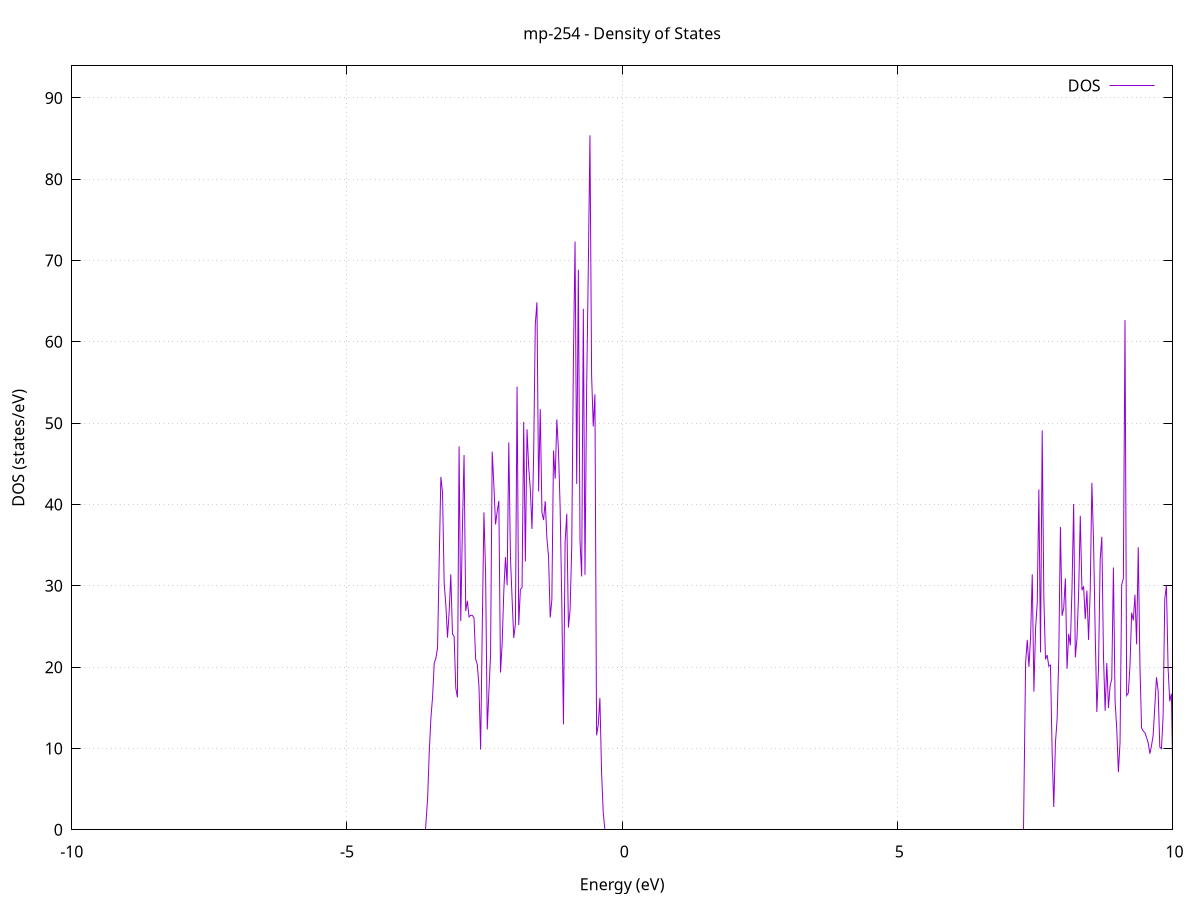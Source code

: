 set title 'mp-254 - Density of States'
set xlabel 'Energy (eV)'
set ylabel 'DOS (states/eV)'
set grid
set xrange [-10:10]
set yrange [0:93.938]
set xzeroaxis lt -1
set terminal png size 800,600
set output 'mp-254_dos_gnuplot.png'
plot '-' using 1:2 with lines title 'DOS'
-37.155300 0.000000
-37.125200 0.000000
-37.095100 0.000000
-37.065000 0.000000
-37.034900 0.000000
-37.004800 0.000000
-36.974700 0.000000
-36.944600 0.000000
-36.914500 0.000000
-36.884400 0.000000
-36.854300 0.000000
-36.824300 0.000000
-36.794200 0.000000
-36.764100 0.000000
-36.734000 0.000000
-36.703900 0.000000
-36.673800 0.000000
-36.643700 0.000000
-36.613600 0.000000
-36.583500 0.000000
-36.553400 0.000000
-36.523300 0.000000
-36.493200 0.000000
-36.463100 0.000000
-36.433000 0.000000
-36.402900 0.000000
-36.372800 0.000000
-36.342700 0.000000
-36.312600 0.000000
-36.282500 0.000000
-36.252400 0.000000
-36.222300 0.000000
-36.192200 0.000000
-36.162100 0.000000
-36.132000 0.000000
-36.101900 0.000000
-36.071800 0.000000
-36.041700 0.000000
-36.011600 0.000000
-35.981500 0.000000
-35.951400 0.000000
-35.921300 0.000000
-35.891200 0.000000
-35.861100 0.000000
-35.831000 0.000000
-35.800900 0.000000
-35.770800 0.000000
-35.740700 0.000000
-35.710600 0.000000
-35.680500 0.000000
-35.650400 0.000000
-35.620300 0.000000
-35.590200 0.000000
-35.560100 0.000000
-35.530000 0.000000
-35.499900 0.000000
-35.469800 0.000000
-35.439700 0.000000
-35.409600 0.000000
-35.379500 0.000000
-35.349400 0.000000
-35.319300 0.000000
-35.289200 0.000000
-35.259100 0.000000
-35.229000 0.000000
-35.198900 0.000000
-35.168800 0.000000
-35.138700 0.000000
-35.108600 0.000000
-35.078500 0.000000
-35.048400 0.000000
-35.018300 0.000000
-34.988200 0.000000
-34.958100 0.000000
-34.928000 0.000000
-34.897900 0.000000
-34.867800 0.000000
-34.837700 0.000000
-34.807600 0.000000
-34.777500 0.000000
-34.747400 0.000000
-34.717300 0.000000
-34.687200 0.000000
-34.657100 0.000000
-34.627000 0.000000
-34.596900 0.000000
-34.566800 0.000000
-34.536700 0.000000
-34.506600 0.000000
-34.476500 0.000000
-34.446400 0.000000
-34.416300 2.771700
-34.386200 106.597200
-34.356100 536.550000
-34.326000 0.000000
-34.295900 0.000000
-34.265800 0.000000
-34.235700 0.000000
-34.205600 0.000000
-34.175500 0.000000
-34.145400 0.000000
-34.115300 0.000000
-34.085200 0.000000
-34.055100 0.000000
-34.025000 0.000000
-33.994900 0.000000
-33.964800 0.000000
-33.934700 0.000000
-33.904600 0.000000
-33.874500 0.000000
-33.844400 0.000000
-33.814300 0.000000
-33.784200 0.000000
-33.754100 0.000000
-33.724000 0.000000
-33.693900 0.000000
-33.663800 0.000000
-33.633700 0.000000
-33.603600 0.000000
-33.573500 0.000000
-33.543400 0.000000
-33.513300 0.000000
-33.483200 0.000000
-33.453100 0.000000
-33.423000 0.000000
-33.392900 0.000000
-33.362800 0.000000
-33.332700 0.000000
-33.302600 0.000000
-33.272500 0.000000
-33.242500 0.000000
-33.212400 0.000000
-33.182300 0.000000
-33.152200 0.000000
-33.122100 0.000000
-33.092000 0.000000
-33.061900 0.000000
-33.031800 0.000000
-33.001700 0.000000
-32.971600 0.000000
-32.941500 0.000000
-32.911400 0.000000
-32.881300 0.000000
-32.851200 0.000000
-32.821100 0.000000
-32.791000 0.000000
-32.760900 0.000000
-32.730800 0.000000
-32.700700 0.000000
-32.670600 0.000000
-32.640500 0.000000
-32.610400 0.000000
-32.580300 0.000000
-32.550200 0.000000
-32.520100 0.000000
-32.490000 0.000000
-32.459900 0.000000
-32.429800 0.000000
-32.399700 0.000000
-32.369600 0.000000
-32.339500 0.000000
-32.309400 0.000000
-32.279300 0.000000
-32.249200 0.000000
-32.219100 0.000000
-32.189000 0.000000
-32.158900 0.000000
-32.128800 0.000000
-32.098700 0.000000
-32.068600 0.000000
-32.038500 0.000000
-32.008400 0.000000
-31.978300 0.000000
-31.948200 0.000000
-31.918100 0.000000
-31.888000 0.000000
-31.857900 0.000000
-31.827800 0.000000
-31.797700 0.000000
-31.767600 0.000000
-31.737500 0.000000
-31.707400 0.000000
-31.677300 0.000000
-31.647200 0.000000
-31.617100 0.000000
-31.587000 0.000000
-31.556900 0.000000
-31.526800 0.000000
-31.496700 0.000000
-31.466600 0.000000
-31.436500 0.000000
-31.406400 0.000000
-31.376300 0.000000
-31.346200 0.000000
-31.316100 0.000000
-31.286000 0.000000
-31.255900 0.000000
-31.225800 0.000000
-31.195700 0.000000
-31.165600 0.000000
-31.135500 0.000000
-31.105400 0.000000
-31.075300 0.000000
-31.045200 0.000000
-31.015100 0.000000
-30.985000 0.000000
-30.954900 0.000000
-30.924800 0.000000
-30.894700 0.000000
-30.864600 0.000000
-30.834500 0.000000
-30.804400 0.000000
-30.774300 0.000000
-30.744200 0.000000
-30.714100 0.000000
-30.684000 0.000000
-30.653900 0.000000
-30.623800 0.000000
-30.593700 0.000000
-30.563600 0.000000
-30.533500 0.000000
-30.503400 0.000000
-30.473300 0.000000
-30.443200 0.000000
-30.413100 0.000000
-30.383000 0.000000
-30.352900 0.000000
-30.322800 0.000000
-30.292700 0.000000
-30.262600 0.000000
-30.232500 0.000000
-30.202400 0.000000
-30.172300 0.000000
-30.142200 0.000000
-30.112100 0.000000
-30.082000 0.000000
-30.051900 0.000000
-30.021800 0.000000
-29.991700 0.000000
-29.961600 0.000000
-29.931500 0.000000
-29.901400 0.000000
-29.871300 0.000000
-29.841200 0.000000
-29.811100 0.000000
-29.781000 0.000000
-29.750900 0.000000
-29.720800 0.000000
-29.690700 0.000000
-29.660700 0.000000
-29.630600 0.000000
-29.600500 0.000000
-29.570400 0.000000
-29.540300 0.000000
-29.510200 0.000000
-29.480100 0.000000
-29.450000 0.000000
-29.419900 0.000000
-29.389800 0.000000
-29.359700 0.000000
-29.329600 0.000000
-29.299500 0.000000
-29.269400 0.000000
-29.239300 0.000000
-29.209200 0.000000
-29.179100 0.000000
-29.149000 0.000000
-29.118900 0.000000
-29.088800 0.000000
-29.058700 0.000000
-29.028600 0.000000
-28.998500 0.000000
-28.968400 0.000000
-28.938300 0.000000
-28.908200 0.000000
-28.878100 0.000000
-28.848000 0.000000
-28.817900 0.000000
-28.787800 0.000000
-28.757700 0.000000
-28.727600 0.000000
-28.697500 0.000000
-28.667400 0.000000
-28.637300 0.000000
-28.607200 0.000000
-28.577100 0.000000
-28.547000 0.000000
-28.516900 0.000000
-28.486800 0.000000
-28.456700 0.000000
-28.426600 0.000000
-28.396500 0.000000
-28.366400 0.000000
-28.336300 0.000000
-28.306200 0.000000
-28.276100 0.000000
-28.246000 0.000000
-28.215900 0.000000
-28.185800 0.000000
-28.155700 0.000000
-28.125600 0.000000
-28.095500 0.000000
-28.065400 0.000000
-28.035300 0.000000
-28.005200 0.000000
-27.975100 0.000000
-27.945000 0.000000
-27.914900 0.000000
-27.884800 0.000000
-27.854700 0.000000
-27.824600 0.000000
-27.794500 0.000000
-27.764400 0.000000
-27.734300 0.000000
-27.704200 0.000000
-27.674100 0.000000
-27.644000 0.000000
-27.613900 0.000000
-27.583800 0.000000
-27.553700 0.000000
-27.523600 0.000000
-27.493500 0.000000
-27.463400 0.000000
-27.433300 0.000000
-27.403200 0.000000
-27.373100 0.000000
-27.343000 0.000000
-27.312900 0.000000
-27.282800 0.000000
-27.252700 0.000000
-27.222600 0.000000
-27.192500 0.000000
-27.162400 0.000000
-27.132300 0.000000
-27.102200 0.000000
-27.072100 0.000000
-27.042000 0.000000
-27.011900 0.000000
-26.981800 0.000000
-26.951700 0.000000
-26.921600 0.000000
-26.891500 0.000000
-26.861400 0.000000
-26.831300 0.000000
-26.801200 0.000000
-26.771100 0.000000
-26.741000 0.000000
-26.710900 0.000000
-26.680800 0.000000
-26.650700 0.000000
-26.620600 0.000000
-26.590500 0.000000
-26.560400 0.000000
-26.530300 0.000000
-26.500200 0.000000
-26.470100 0.000000
-26.440000 0.000000
-26.409900 0.000000
-26.379800 0.000000
-26.349700 0.000000
-26.319600 0.000000
-26.289500 0.000000
-26.259400 0.000000
-26.229300 0.000000
-26.199200 0.000000
-26.169100 0.000000
-26.139000 0.000000
-26.108900 0.000000
-26.078800 0.000000
-26.048800 0.000000
-26.018700 0.000000
-25.988600 0.000000
-25.958500 0.000000
-25.928400 0.000000
-25.898300 0.000000
-25.868200 0.000000
-25.838100 0.000000
-25.808000 0.000000
-25.777900 0.000000
-25.747800 0.000000
-25.717700 0.000000
-25.687600 0.000000
-25.657500 0.000000
-25.627400 0.000000
-25.597300 0.000000
-25.567200 0.000000
-25.537100 0.000000
-25.507000 0.000000
-25.476900 0.000000
-25.446800 0.000000
-25.416700 0.000000
-25.386600 0.000000
-25.356500 0.000000
-25.326400 0.000000
-25.296300 0.000000
-25.266200 0.000000
-25.236100 0.000000
-25.206000 0.000000
-25.175900 0.000000
-25.145800 0.000000
-25.115700 0.000000
-25.085600 0.000000
-25.055500 0.000000
-25.025400 0.000000
-24.995300 0.000000
-24.965200 0.000000
-24.935100 0.000000
-24.905000 0.000000
-24.874900 0.000000
-24.844800 0.000000
-24.814700 0.000000
-24.784600 0.000000
-24.754500 0.000000
-24.724400 0.000000
-24.694300 0.000000
-24.664200 0.000000
-24.634100 0.000000
-24.604000 0.000000
-24.573900 0.000000
-24.543800 0.000000
-24.513700 0.000000
-24.483600 0.000000
-24.453500 0.000000
-24.423400 0.000000
-24.393300 0.000000
-24.363200 0.000000
-24.333100 0.000000
-24.303000 0.000000
-24.272900 0.000000
-24.242800 0.000000
-24.212700 0.000000
-24.182600 0.000000
-24.152500 0.000000
-24.122400 0.000000
-24.092300 0.000000
-24.062200 0.000000
-24.032100 0.000000
-24.002000 0.000000
-23.971900 0.000000
-23.941800 0.000000
-23.911700 0.000000
-23.881600 0.000000
-23.851500 0.000000
-23.821400 0.000000
-23.791300 0.000000
-23.761200 0.000000
-23.731100 0.000000
-23.701000 0.000000
-23.670900 0.000000
-23.640800 0.000000
-23.610700 0.000000
-23.580600 0.000000
-23.550500 0.000000
-23.520400 0.000000
-23.490300 0.000000
-23.460200 0.000000
-23.430100 0.000000
-23.400000 0.000000
-23.369900 0.000000
-23.339800 0.000000
-23.309700 0.000000
-23.279600 0.000000
-23.249500 0.000000
-23.219400 0.000000
-23.189300 0.000000
-23.159200 0.000000
-23.129100 0.000000
-23.099000 0.000000
-23.068900 0.000000
-23.038800 0.000000
-23.008700 0.000000
-22.978600 0.000000
-22.948500 0.000000
-22.918400 0.000000
-22.888300 0.000000
-22.858200 0.000000
-22.828100 0.000000
-22.798000 0.000000
-22.767900 0.000000
-22.737800 0.000000
-22.707700 0.000000
-22.677600 0.000000
-22.647500 0.000000
-22.617400 0.000000
-22.587300 0.000000
-22.557200 0.000000
-22.527100 0.000000
-22.497000 0.000000
-22.467000 0.000000
-22.436900 0.000000
-22.406800 0.000000
-22.376700 0.000000
-22.346600 0.000000
-22.316500 0.000000
-22.286400 0.000000
-22.256300 0.000000
-22.226200 0.000000
-22.196100 0.000000
-22.166000 0.000000
-22.135900 0.000000
-22.105800 0.000000
-22.075700 0.000000
-22.045600 0.000000
-22.015500 0.000000
-21.985400 0.000000
-21.955300 0.000000
-21.925200 0.000000
-21.895100 0.000000
-21.865000 0.000000
-21.834900 0.000000
-21.804800 0.000000
-21.774700 0.000000
-21.744600 0.000000
-21.714500 0.000000
-21.684400 0.000000
-21.654300 0.000000
-21.624200 0.000000
-21.594100 0.000000
-21.564000 0.000000
-21.533900 0.000000
-21.503800 0.000000
-21.473700 0.000000
-21.443600 0.000000
-21.413500 0.000000
-21.383400 0.000000
-21.353300 0.000000
-21.323200 0.000000
-21.293100 0.000000
-21.263000 0.000000
-21.232900 0.000000
-21.202800 0.000000
-21.172700 0.000000
-21.142600 0.000000
-21.112500 0.000000
-21.082400 44.474700
-21.052300 27.762300
-21.022200 22.623400
-20.992100 36.025000
-20.962000 29.041300
-20.931900 28.827400
-20.901800 28.506000
-20.871700 18.869100
-20.841600 7.373000
-20.811500 2.181000
-20.781400 0.106500
-20.751300 0.000000
-20.721200 26.254400
-20.691100 63.007600
-20.661000 27.443600
-20.630900 8.357500
-20.600800 3.059500
-20.570700 1.589000
-20.540600 10.746000
-20.510500 13.109800
-20.480400 20.547700
-20.450300 23.439100
-20.420200 53.624700
-20.390100 55.979500
-20.360000 44.683300
-20.329900 22.096400
-20.299800 26.226900
-20.269700 52.326500
-20.239600 30.507800
-20.209500 28.018600
-20.179400 31.237400
-20.149300 10.556700
-20.119200 10.218000
-20.089100 31.638000
-20.059000 25.380700
-20.028900 27.359900
-19.998800 65.158400
-19.968700 102.121900
-19.938600 0.000000
-19.908500 88.788500
-19.878400 16.645000
-19.848300 17.412600
-19.818200 17.519100
-19.788100 10.730100
-19.758000 1.950700
-19.727900 0.000000
-19.697800 0.000000
-19.667700 0.000000
-19.637600 0.000000
-19.607500 0.000000
-19.577400 0.000000
-19.547300 0.000000
-19.517200 0.000000
-19.487100 0.000000
-19.457000 0.000000
-19.426900 0.000000
-19.396800 0.000000
-19.366700 0.000000
-19.336600 0.000000
-19.306500 0.000000
-19.276400 0.000000
-19.246300 0.000000
-19.216200 0.000000
-19.186100 0.000000
-19.156000 0.000000
-19.125900 0.000000
-19.095800 0.000000
-19.065700 0.000000
-19.035600 0.000000
-19.005500 0.000000
-18.975400 0.000000
-18.945300 0.000000
-18.915200 0.000000
-18.885200 0.000000
-18.855100 0.000000
-18.825000 0.000000
-18.794900 0.000000
-18.764800 0.000000
-18.734700 0.000000
-18.704600 0.000000
-18.674500 0.000000
-18.644400 0.000000
-18.614300 0.000000
-18.584200 0.000000
-18.554100 0.000000
-18.524000 0.000000
-18.493900 0.000000
-18.463800 0.000000
-18.433700 0.000000
-18.403600 0.000000
-18.373500 0.000000
-18.343400 0.000000
-18.313300 0.000000
-18.283200 0.000000
-18.253100 0.000000
-18.223000 0.000000
-18.192900 0.000000
-18.162800 0.000000
-18.132700 0.000000
-18.102600 0.000000
-18.072500 0.000000
-18.042400 0.000000
-18.012300 0.000000
-17.982200 0.000000
-17.952100 0.000000
-17.922000 0.000000
-17.891900 0.000000
-17.861800 0.000000
-17.831700 0.000000
-17.801600 0.000000
-17.771500 0.000000
-17.741400 0.000000
-17.711300 0.000000
-17.681200 0.000000
-17.651100 0.000000
-17.621000 0.000000
-17.590900 0.000000
-17.560800 0.000000
-17.530700 0.000000
-17.500600 0.000000
-17.470500 0.000000
-17.440400 0.000000
-17.410300 0.000000
-17.380200 0.000000
-17.350100 0.000000
-17.320000 0.000000
-17.289900 0.000000
-17.259800 0.000000
-17.229700 0.000000
-17.199600 0.000000
-17.169500 0.000000
-17.139400 0.000000
-17.109300 0.000000
-17.079200 0.000000
-17.049100 0.000000
-17.019000 0.000000
-16.988900 0.000000
-16.958800 0.000000
-16.928700 0.000000
-16.898600 0.000000
-16.868500 0.000000
-16.838400 0.000000
-16.808300 0.000000
-16.778200 0.000000
-16.748100 0.000000
-16.718000 0.000000
-16.687900 0.000000
-16.657800 0.000000
-16.627700 0.000000
-16.597600 0.000000
-16.567500 0.000000
-16.537400 0.000000
-16.507300 0.000000
-16.477200 0.000000
-16.447100 0.000000
-16.417000 0.000000
-16.386900 0.000000
-16.356800 0.000000
-16.326700 0.000000
-16.296600 0.000000
-16.266500 0.000000
-16.236400 0.000000
-16.206300 0.000000
-16.176200 0.000000
-16.146100 0.000000
-16.116000 0.000000
-16.085900 0.000000
-16.055800 0.000000
-16.025700 0.000000
-15.995600 0.000000
-15.965500 0.000000
-15.935400 0.000000
-15.905300 0.000000
-15.875200 0.000000
-15.845100 0.000000
-15.815000 0.000000
-15.784900 0.000000
-15.754800 0.000000
-15.724700 0.000000
-15.694600 0.000000
-15.664500 0.461700
-15.634400 24.944300
-15.604300 129.333900
-15.574200 157.460000
-15.544100 28.102100
-15.514000 76.763100
-15.483900 35.715800
-15.453800 39.400700
-15.423700 32.335000
-15.393600 55.391300
-15.363500 21.227000
-15.333400 14.579800
-15.303300 23.293400
-15.273300 42.210800
-15.243200 44.207900
-15.213100 29.707100
-15.183000 31.278900
-15.152900 28.090400
-15.122800 45.077300
-15.092700 33.305500
-15.062600 19.003800
-15.032500 14.161400
-15.002400 37.875900
-14.972300 33.428100
-14.942200 35.163000
-14.912100 37.995500
-14.882000 5.120600
-14.851900 12.689900
-14.821800 86.986800
-14.791700 31.045200
-14.761600 5.077100
-14.731500 1.888900
-14.701400 0.442300
-14.671300 0.000000
-14.641200 0.000000
-14.611100 0.000000
-14.581000 0.000000
-14.550900 0.000000
-14.520800 0.000000
-14.490700 0.000000
-14.460600 0.000000
-14.430500 0.000000
-14.400400 0.000000
-14.370300 0.000000
-14.340200 0.000000
-14.310100 0.000000
-14.280000 0.000000
-14.249900 0.000000
-14.219800 0.000000
-14.189700 0.000000
-14.159600 0.000000
-14.129500 0.000000
-14.099400 0.000000
-14.069300 0.000000
-14.039200 0.000000
-14.009100 0.000000
-13.979000 0.000000
-13.948900 0.000000
-13.918800 0.000000
-13.888700 0.000000
-13.858600 0.000000
-13.828500 0.000000
-13.798400 0.000000
-13.768300 0.000000
-13.738200 0.000000
-13.708100 0.000000
-13.678000 0.000000
-13.647900 0.000000
-13.617800 0.000000
-13.587700 0.000000
-13.557600 0.000000
-13.527500 0.000000
-13.497400 0.000000
-13.467300 0.000000
-13.437200 0.000000
-13.407100 0.000000
-13.377000 0.000000
-13.346900 0.000000
-13.316800 0.000000
-13.286700 0.000000
-13.256600 0.000000
-13.226500 0.000000
-13.196400 0.000000
-13.166300 0.000000
-13.136200 0.000000
-13.106100 0.000000
-13.076000 0.000000
-13.045900 0.000000
-13.015800 0.000000
-12.985700 0.000000
-12.955600 0.000000
-12.925500 0.000000
-12.895400 0.000000
-12.865300 0.000000
-12.835200 0.000000
-12.805100 0.000000
-12.775000 0.000000
-12.744900 0.000000
-12.714800 0.000000
-12.684700 0.000000
-12.654600 0.000000
-12.624500 0.000000
-12.594400 0.000000
-12.564300 0.000000
-12.534200 0.000000
-12.504100 0.000000
-12.474000 0.000000
-12.443900 0.000000
-12.413800 0.000000
-12.383700 0.000000
-12.353600 0.000000
-12.323500 0.000000
-12.293400 0.000000
-12.263300 0.000000
-12.233200 0.000000
-12.203100 0.000000
-12.173000 0.000000
-12.142900 0.000000
-12.112800 0.000000
-12.082700 0.000000
-12.052600 0.000000
-12.022500 0.000000
-11.992400 0.000000
-11.962300 0.000000
-11.932200 0.000000
-11.902100 0.000000
-11.872000 0.000000
-11.841900 0.000000
-11.811800 0.000000
-11.781700 0.000000
-11.751600 0.000000
-11.721500 0.000000
-11.691500 0.000000
-11.661400 0.000000
-11.631300 0.000000
-11.601200 0.000000
-11.571100 0.000000
-11.541000 0.000000
-11.510900 0.000000
-11.480800 0.000000
-11.450700 0.000000
-11.420600 0.000000
-11.390500 0.000000
-11.360400 0.000000
-11.330300 0.000000
-11.300200 0.000000
-11.270100 0.000000
-11.240000 0.000000
-11.209900 0.000000
-11.179800 0.000000
-11.149700 0.000000
-11.119600 0.000000
-11.089500 0.000000
-11.059400 0.000000
-11.029300 0.000000
-10.999200 0.000000
-10.969100 0.000000
-10.939000 0.000000
-10.908900 0.000000
-10.878800 0.000000
-10.848700 0.000000
-10.818600 0.000000
-10.788500 0.000000
-10.758400 0.000000
-10.728300 0.000000
-10.698200 0.000000
-10.668100 0.000000
-10.638000 0.000000
-10.607900 0.000000
-10.577800 0.000000
-10.547700 0.000000
-10.517600 0.000000
-10.487500 0.000000
-10.457400 0.000000
-10.427300 0.000000
-10.397200 0.000000
-10.367100 0.000000
-10.337000 0.000000
-10.306900 0.000000
-10.276800 0.000000
-10.246700 0.000000
-10.216600 0.000000
-10.186500 0.000000
-10.156400 0.000000
-10.126300 0.000000
-10.096200 0.000000
-10.066100 0.000000
-10.036000 0.000000
-10.005900 0.000000
-9.975800 0.000000
-9.945700 0.000000
-9.915600 0.000000
-9.885500 0.000000
-9.855400 0.000000
-9.825300 0.000000
-9.795200 0.000000
-9.765100 0.000000
-9.735000 0.000000
-9.704900 0.000000
-9.674800 0.000000
-9.644700 0.000000
-9.614600 0.000000
-9.584500 0.000000
-9.554400 0.000000
-9.524300 0.000000
-9.494200 0.000000
-9.464100 0.000000
-9.434000 0.000000
-9.403900 0.000000
-9.373800 0.000000
-9.343700 0.000000
-9.313600 0.000000
-9.283500 0.000000
-9.253400 0.000000
-9.223300 0.000000
-9.193200 0.000000
-9.163100 0.000000
-9.133000 0.000000
-9.102900 0.000000
-9.072800 0.000000
-9.042700 0.000000
-9.012600 0.000000
-8.982500 0.000000
-8.952400 0.000000
-8.922300 0.000000
-8.892200 0.000000
-8.862100 0.000000
-8.832000 0.000000
-8.801900 0.000000
-8.771800 0.000000
-8.741700 0.000000
-8.711600 0.000000
-8.681500 0.000000
-8.651400 0.000000
-8.621300 0.000000
-8.591200 0.000000
-8.561100 0.000000
-8.531000 0.000000
-8.500900 0.000000
-8.470800 0.000000
-8.440700 0.000000
-8.410600 0.000000
-8.380500 0.000000
-8.350400 0.000000
-8.320300 0.000000
-8.290200 0.000000
-8.260100 0.000000
-8.230000 0.000000
-8.199900 0.000000
-8.169800 0.000000
-8.139700 0.000000
-8.109700 0.000000
-8.079600 0.000000
-8.049500 0.000000
-8.019400 0.000000
-7.989300 0.000000
-7.959200 0.000000
-7.929100 0.000000
-7.899000 0.000000
-7.868900 0.000000
-7.838800 0.000000
-7.808700 0.000000
-7.778600 0.000000
-7.748500 0.000000
-7.718400 0.000000
-7.688300 0.000000
-7.658200 0.000000
-7.628100 0.000000
-7.598000 0.000000
-7.567900 0.000000
-7.537800 0.000000
-7.507700 0.000000
-7.477600 0.000000
-7.447500 0.000000
-7.417400 0.000000
-7.387300 0.000000
-7.357200 0.000000
-7.327100 0.000000
-7.297000 0.000000
-7.266900 0.000000
-7.236800 0.000000
-7.206700 0.000000
-7.176600 0.000000
-7.146500 0.000000
-7.116400 0.000000
-7.086300 0.000000
-7.056200 0.000000
-7.026100 0.000000
-6.996000 0.000000
-6.965900 0.000000
-6.935800 0.000000
-6.905700 0.000000
-6.875600 0.000000
-6.845500 0.000000
-6.815400 0.000000
-6.785300 0.000000
-6.755200 0.000000
-6.725100 0.000000
-6.695000 0.000000
-6.664900 0.000000
-6.634800 0.000000
-6.604700 0.000000
-6.574600 0.000000
-6.544500 0.000000
-6.514400 0.000000
-6.484300 0.000000
-6.454200 0.000000
-6.424100 0.000000
-6.394000 0.000000
-6.363900 0.000000
-6.333800 0.000000
-6.303700 0.000000
-6.273600 0.000000
-6.243500 0.000000
-6.213400 0.000000
-6.183300 0.000000
-6.153200 0.000000
-6.123100 0.000000
-6.093000 0.000000
-6.062900 0.000000
-6.032800 0.000000
-6.002700 0.000000
-5.972600 0.000000
-5.942500 0.000000
-5.912400 0.000000
-5.882300 0.000000
-5.852200 0.000000
-5.822100 0.000000
-5.792000 0.000000
-5.761900 0.000000
-5.731800 0.000000
-5.701700 0.000000
-5.671600 0.000000
-5.641500 0.000000
-5.611400 0.000000
-5.581300 0.000000
-5.551200 0.000000
-5.521100 0.000000
-5.491000 0.000000
-5.460900 0.000000
-5.430800 0.000000
-5.400700 0.000000
-5.370600 0.000000
-5.340500 0.000000
-5.310400 0.000000
-5.280300 0.000000
-5.250200 0.000000
-5.220100 0.000000
-5.190000 0.000000
-5.159900 0.000000
-5.129800 0.000000
-5.099700 0.000000
-5.069600 0.000000
-5.039500 0.000000
-5.009400 0.000000
-4.979300 0.000000
-4.949200 0.000000
-4.919100 0.000000
-4.889000 0.000000
-4.858900 0.000000
-4.828800 0.000000
-4.798700 0.000000
-4.768600 0.000000
-4.738500 0.000000
-4.708400 0.000000
-4.678300 0.000000
-4.648200 0.000000
-4.618100 0.000000
-4.588000 0.000000
-4.557900 0.000000
-4.527800 0.000000
-4.497800 0.000000
-4.467700 0.000000
-4.437600 0.000000
-4.407500 0.000000
-4.377400 0.000000
-4.347300 0.000000
-4.317200 0.000000
-4.287100 0.000000
-4.257000 0.000000
-4.226900 0.000000
-4.196800 0.000000
-4.166700 0.000000
-4.136600 0.000000
-4.106500 0.000000
-4.076400 0.000000
-4.046300 0.000000
-4.016200 0.000000
-3.986100 0.000000
-3.956000 0.000000
-3.925900 0.000000
-3.895800 0.000000
-3.865700 0.000000
-3.835600 0.000000
-3.805500 0.000000
-3.775400 0.000000
-3.745300 0.000000
-3.715200 0.000000
-3.685100 0.000000
-3.655000 0.000000
-3.624900 0.000000
-3.594800 0.000000
-3.564700 0.000000
-3.534600 3.851500
-3.504500 9.626300
-3.474400 13.784300
-3.444300 16.357600
-3.414200 20.509300
-3.384100 21.087200
-3.354000 22.371400
-3.323900 33.187000
-3.293800 43.387000
-3.263700 41.458000
-3.233600 30.248300
-3.203500 27.676100
-3.173400 23.628200
-3.143300 26.779900
-3.113200 31.419100
-3.083100 24.064500
-3.053000 23.768000
-3.022900 17.419600
-2.992800 16.276000
-2.962700 47.142800
-2.932600 25.665100
-2.902500 37.096200
-2.872400 46.088900
-2.842300 26.893100
-2.812200 28.149500
-2.782100 26.178800
-2.752000 26.372700
-2.721900 26.360700
-2.691800 26.052500
-2.661700 20.991400
-2.631600 20.296100
-2.601500 17.655500
-2.571400 9.870700
-2.541300 25.029000
-2.511200 39.032700
-2.481100 31.575100
-2.451000 12.332300
-2.420900 17.033900
-2.390800 21.576500
-2.360700 46.504300
-2.330600 42.349500
-2.300500 37.558700
-2.270400 39.135400
-2.240300 40.446100
-2.210200 19.337400
-2.180100 22.934800
-2.150000 29.375500
-2.119900 33.528300
-2.089800 30.097000
-2.059700 47.634500
-2.029600 33.555100
-1.999500 28.361700
-1.969400 23.590100
-1.939300 25.324000
-1.909200 54.498000
-1.879100 25.182100
-1.849000 29.537500
-1.818900 29.788400
-1.788800 50.158900
-1.758700 32.991900
-1.728600 49.251100
-1.698500 44.640900
-1.668400 41.883700
-1.638300 36.993100
-1.608200 45.967900
-1.578100 62.189300
-1.548000 64.868300
-1.517900 41.615000
-1.487800 51.735300
-1.457700 39.023000
-1.427600 38.087400
-1.397500 40.420200
-1.367400 35.847500
-1.337300 33.589300
-1.307200 26.096300
-1.277100 28.280700
-1.247000 46.629000
-1.216900 43.176400
-1.186800 50.454300
-1.156700 46.597500
-1.126600 39.661700
-1.096500 27.856300
-1.066400 12.960700
-1.036300 35.347400
-1.006200 38.856900
-0.976100 24.871000
-0.946000 27.018300
-0.916000 34.735700
-0.885900 57.641000
-0.855800 72.338700
-0.825700 42.525500
-0.795600 68.866200
-0.765500 35.531900
-0.735400 31.157000
-0.705300 64.062900
-0.675200 31.347000
-0.645100 54.249400
-0.615000 68.987100
-0.584900 85.398000
-0.554800 55.869800
-0.524700 49.590900
-0.494600 53.545100
-0.464500 11.622600
-0.434400 12.892800
-0.404300 16.211800
-0.374200 7.158000
-0.344100 2.158200
-0.314000 0.052100
-0.283900 0.000000
-0.253800 0.000000
-0.223700 0.000000
-0.193600 0.000000
-0.163500 0.000000
-0.133400 0.000000
-0.103300 0.000000
-0.073200 0.000000
-0.043100 0.000000
-0.013000 0.000000
0.017100 0.000000
0.047200 0.000000
0.077300 0.000000
0.107400 0.000000
0.137500 0.000000
0.167600 0.000000
0.197700 0.000000
0.227800 0.000000
0.257900 0.000000
0.288000 0.000000
0.318100 0.000000
0.348200 0.000000
0.378300 0.000000
0.408400 0.000000
0.438500 0.000000
0.468600 0.000000
0.498700 0.000000
0.528800 0.000000
0.558900 0.000000
0.589000 0.000000
0.619100 0.000000
0.649200 0.000000
0.679300 0.000000
0.709400 0.000000
0.739500 0.000000
0.769600 0.000000
0.799700 0.000000
0.829800 0.000000
0.859900 0.000000
0.890000 0.000000
0.920100 0.000000
0.950200 0.000000
0.980300 0.000000
1.010400 0.000000
1.040500 0.000000
1.070600 0.000000
1.100700 0.000000
1.130800 0.000000
1.160900 0.000000
1.191000 0.000000
1.221100 0.000000
1.251200 0.000000
1.281300 0.000000
1.311400 0.000000
1.341500 0.000000
1.371600 0.000000
1.401700 0.000000
1.431800 0.000000
1.461900 0.000000
1.492000 0.000000
1.522100 0.000000
1.552200 0.000000
1.582300 0.000000
1.612400 0.000000
1.642500 0.000000
1.672600 0.000000
1.702700 0.000000
1.732800 0.000000
1.762900 0.000000
1.793000 0.000000
1.823100 0.000000
1.853200 0.000000
1.883300 0.000000
1.913400 0.000000
1.943500 0.000000
1.973600 0.000000
2.003700 0.000000
2.033800 0.000000
2.063900 0.000000
2.094000 0.000000
2.124100 0.000000
2.154200 0.000000
2.184300 0.000000
2.214400 0.000000
2.244500 0.000000
2.274600 0.000000
2.304700 0.000000
2.334800 0.000000
2.364900 0.000000
2.395000 0.000000
2.425100 0.000000
2.455200 0.000000
2.485300 0.000000
2.515400 0.000000
2.545500 0.000000
2.575600 0.000000
2.605700 0.000000
2.635800 0.000000
2.665800 0.000000
2.695900 0.000000
2.726000 0.000000
2.756100 0.000000
2.786200 0.000000
2.816300 0.000000
2.846400 0.000000
2.876500 0.000000
2.906600 0.000000
2.936700 0.000000
2.966800 0.000000
2.996900 0.000000
3.027000 0.000000
3.057100 0.000000
3.087200 0.000000
3.117300 0.000000
3.147400 0.000000
3.177500 0.000000
3.207600 0.000000
3.237700 0.000000
3.267800 0.000000
3.297900 0.000000
3.328000 0.000000
3.358100 0.000000
3.388200 0.000000
3.418300 0.000000
3.448400 0.000000
3.478500 0.000000
3.508600 0.000000
3.538700 0.000000
3.568800 0.000000
3.598900 0.000000
3.629000 0.000000
3.659100 0.000000
3.689200 0.000000
3.719300 0.000000
3.749400 0.000000
3.779500 0.000000
3.809600 0.000000
3.839700 0.000000
3.869800 0.000000
3.899900 0.000000
3.930000 0.000000
3.960100 0.000000
3.990200 0.000000
4.020300 0.000000
4.050400 0.000000
4.080500 0.000000
4.110600 0.000000
4.140700 0.000000
4.170800 0.000000
4.200900 0.000000
4.231000 0.000000
4.261100 0.000000
4.291200 0.000000
4.321300 0.000000
4.351400 0.000000
4.381500 0.000000
4.411600 0.000000
4.441700 0.000000
4.471800 0.000000
4.501900 0.000000
4.532000 0.000000
4.562100 0.000000
4.592200 0.000000
4.622300 0.000000
4.652400 0.000000
4.682500 0.000000
4.712600 0.000000
4.742700 0.000000
4.772800 0.000000
4.802900 0.000000
4.833000 0.000000
4.863100 0.000000
4.893200 0.000000
4.923300 0.000000
4.953400 0.000000
4.983500 0.000000
5.013600 0.000000
5.043700 0.000000
5.073800 0.000000
5.103900 0.000000
5.134000 0.000000
5.164100 0.000000
5.194200 0.000000
5.224300 0.000000
5.254400 0.000000
5.284500 0.000000
5.314600 0.000000
5.344700 0.000000
5.374800 0.000000
5.404900 0.000000
5.435000 0.000000
5.465100 0.000000
5.495200 0.000000
5.525300 0.000000
5.555400 0.000000
5.585500 0.000000
5.615600 0.000000
5.645700 0.000000
5.675800 0.000000
5.705900 0.000000
5.736000 0.000000
5.766100 0.000000
5.796200 0.000000
5.826300 0.000000
5.856400 0.000000
5.886500 0.000000
5.916600 0.000000
5.946700 0.000000
5.976800 0.000000
6.006900 0.000000
6.037000 0.000000
6.067100 0.000000
6.097200 0.000000
6.127300 0.000000
6.157400 0.000000
6.187500 0.000000
6.217600 0.000000
6.247700 0.000000
6.277700 0.000000
6.307800 0.000000
6.337900 0.000000
6.368000 0.000000
6.398100 0.000000
6.428200 0.000000
6.458300 0.000000
6.488400 0.000000
6.518500 0.000000
6.548600 0.000000
6.578700 0.000000
6.608800 0.000000
6.638900 0.000000
6.669000 0.000000
6.699100 0.000000
6.729200 0.000000
6.759300 0.000000
6.789400 0.000000
6.819500 0.000000
6.849600 0.000000
6.879700 0.000000
6.909800 0.000000
6.939900 0.000000
6.970000 0.000000
7.000100 0.000000
7.030200 0.000000
7.060300 0.000000
7.090400 0.000000
7.120500 0.000000
7.150600 0.000000
7.180700 0.000000
7.210800 0.000000
7.240900 0.000000
7.271000 0.000000
7.301100 0.000000
7.331200 20.540200
7.361300 23.356500
7.391400 20.037200
7.421500 23.684400
7.451600 31.419100
7.481700 16.990800
7.511800 24.734400
7.541900 27.838700
7.572000 41.846000
7.602100 21.804600
7.632200 49.110900
7.662300 28.516700
7.692400 20.963700
7.722500 21.492400
7.752600 20.113800
7.782700 20.247800
7.812800 9.652100
7.842900 2.800000
7.873000 10.690300
7.903100 13.520700
7.933200 21.036500
7.963300 37.242700
7.993400 26.319000
8.023500 27.281000
8.053600 30.918500
8.083700 19.796900
8.113800 24.097700
8.143900 22.682000
8.174000 29.669500
8.204100 40.056600
8.234200 21.196800
8.264300 23.534600
8.294400 29.105300
8.324500 38.604800
8.354600 29.456600
8.384700 29.933100
8.414800 25.909000
8.444900 29.411700
8.475000 23.345000
8.505100 29.435400
8.535200 42.665300
8.565300 35.469200
8.595400 24.239400
8.625500 14.481300
8.655600 19.826500
8.685700 33.181300
8.715800 36.032500
8.745900 21.347300
8.776000 14.635700
8.806100 20.496900
8.836200 14.980800
8.866300 17.710900
8.896400 18.541000
8.926500 32.253600
8.956600 15.883400
8.986700 12.440200
9.016800 7.087700
9.046900 10.708200
9.077000 30.176300
9.107100 30.876000
9.137200 62.668000
9.167300 16.502500
9.197400 16.808900
9.227500 20.151800
9.257600 26.697000
9.287700 25.740800
9.317800 28.903900
9.347900 22.803500
9.378000 34.737100
9.408100 20.261000
9.438200 12.508400
9.468300 12.130200
9.498400 11.944300
9.528500 11.351800
9.558600 10.690300
9.588700 9.357700
9.618800 10.352500
9.648900 11.657900
9.679000 15.213200
9.709100 18.753500
9.739200 17.091400
9.769300 10.160500
9.799400 9.970000
9.829500 13.969800
9.859500 28.377600
9.889600 30.038400
9.919700 19.934500
9.949800 15.800600
9.979900 16.739200
10.010000 4.505400
10.040100 2.050900
10.070200 2.356900
10.100300 2.616700
10.130400 2.805200
10.160500 3.358100
10.190600 4.610300
10.220700 5.330700
10.250800 5.900700
10.280900 6.320300
10.311000 6.589400
10.341100 6.486700
10.371200 5.686000
10.401300 4.427600
10.431400 2.980000
10.461500 2.151900
10.491600 1.965900
10.521700 2.029700
10.551800 2.145800
10.581900 2.222600
10.612000 2.177700
10.642100 2.142300
10.672200 2.116600
10.702300 2.100700
10.732400 2.094700
10.762500 2.098500
10.792600 2.112100
10.822700 2.135700
10.852800 2.167000
10.882900 2.191000
10.913000 2.204700
10.943100 2.208100
10.973200 2.201100
11.003300 2.183800
11.033400 2.156200
11.063500 2.118200
11.093600 2.069900
11.123700 3.391700
11.153800 2.472000
11.183900 0.966300
11.214000 0.950100
11.244100 0.946200
11.274200 0.954600
11.304300 0.975500
11.334400 1.008700
11.364500 1.598600
11.394600 1.780200
11.424700 1.987800
11.454800 2.221300
11.484900 2.176000
11.515000 2.301200
11.545100 2.424200
11.575200 2.545000
11.605300 2.663700
11.635400 2.780200
11.665500 2.892300
11.695600 2.996400
11.725700 3.092200
11.755800 3.179800
11.785900 3.939100
11.816000 3.932700
11.846100 3.977800
11.876200 3.145100
11.906300 3.107200
11.936400 3.129500
11.966500 3.146000
11.996600 3.156700
12.026700 3.154700
12.056800 3.108200
12.086900 2.955200
12.117000 2.918200
12.147100 2.773300
12.177200 2.628000
12.207300 2.482400
12.237400 2.429100
12.267500 2.472300
12.297600 2.519600
12.327700 2.571000
12.357800 2.626400
12.387900 2.685200
12.418000 2.746400
12.448100 2.810100
12.478200 2.876300
12.508300 2.945000
12.538400 3.016100
12.568500 3.099100
12.598600 3.185100
12.628700 3.271900
12.658800 3.359400
12.688900 3.449800
12.719000 3.544100
12.749100 3.642300
12.779200 3.897600
12.809300 4.271600
12.839400 4.574900
12.869500 4.791600
12.899600 4.919200
12.929700 4.835700
12.959800 4.557500
12.989900 4.257100
13.020000 4.093400
13.050100 4.101300
13.080200 4.131100
13.110300 4.135800
13.140400 4.288400
13.170500 4.423900
13.200600 4.542500
13.230700 4.676800
13.260800 4.918100
13.290900 5.074800
13.321000 5.135200
13.351100 4.908500
13.381200 4.658700
13.411300 4.362700
13.441300 4.083000
13.471400 3.819900
13.501500 3.573400
13.531600 3.322700
13.561700 3.203700
13.591800 3.060800
13.621900 2.887000
13.652000 2.681000
13.682100 2.434000
13.712200 2.145800
13.742300 1.747300
13.772400 1.507900
13.802500 1.444500
13.832600 1.557000
13.862700 1.828700
13.892800 3.118200
13.922900 4.031100
13.953000 4.905800
13.983100 5.742400
14.013200 6.541500
14.043300 7.365100
14.073400 8.408100
14.103500 9.588200
14.133600 12.986900
14.163700 10.624900
14.193800 8.562400
14.223900 6.120800
14.254000 10.221700
14.284100 6.880500
14.314200 6.858000
14.344300 5.818800
14.374400 5.695800
14.404500 5.798700
14.434600 6.025700
14.464700 6.279500
14.494800 6.127700
14.524900 6.651000
14.555000 6.720900
14.585100 7.553900
14.615200 8.894400
14.645300 10.034300
14.675400 10.174900
14.705500 7.935000
14.735600 7.526400
14.765700 7.138000
14.795800 6.582400
14.825900 5.973100
14.856000 5.740700
14.886100 5.689300
14.916200 5.603500
14.946300 5.476700
14.976400 5.020600
15.006500 4.404400
15.036600 3.835200
15.066700 2.902400
15.096800 2.257600
15.126900 2.376400
15.157000 2.929000
15.187100 3.663500
15.217200 4.665200
15.247300 5.250500
15.277400 5.602400
15.307500 6.013400
15.337600 6.190700
15.367700 6.523400
15.397800 7.021200
15.427900 7.684100
15.458000 8.512000
15.488100 7.228700
15.518200 7.040900
15.548300 6.882000
15.578400 5.733900
15.608500 4.631000
15.638600 4.525300
15.668700 4.377300
15.698800 4.338900
15.728900 4.407800
15.759000 4.583200
15.789100 4.418200
15.819200 4.109900
15.849300 3.819000
15.879400 3.743100
15.909500 5.237100
15.939600 7.579100
15.969700 9.984000
15.999800 8.905100
16.029900 8.650700
16.060000 8.544100
16.090100 8.610300
16.120200 8.652800
16.150300 7.976600
16.180400 7.577400
16.210500 8.549200
16.240600 8.619300
16.270700 8.479100
16.300800 7.758800
16.330900 7.563300
16.361000 7.528100
16.391100 7.614500
16.421200 8.205800
16.451300 8.945400
16.481400 10.113700
16.511500 10.391600
16.541600 8.664900
16.571700 7.162300
16.601800 7.096100
16.631900 7.030000
16.662000 6.964100
16.692100 6.898400
16.722200 7.610100
16.752300 9.448300
16.782400 10.466500
16.812500 10.978400
16.842600 11.394100
16.872700 11.894700
16.902800 10.202000
16.932900 7.406000
16.963000 5.825300
16.993100 6.418800
17.023200 7.250900
17.053200 8.065400
17.083300 8.995100
17.113400 10.040300
17.143500 11.345200
17.173600 11.791800
17.203700 11.167000
17.233800 10.291400
17.263900 9.361000
17.294000 7.576900
17.324100 7.345700
17.354200 9.256200
17.384300 11.773600
17.414400 16.662500
17.444500 17.919200
17.474600 17.370500
17.504700 15.027900
17.534800 12.663500
17.564900 9.686300
17.595000 6.601000
17.625100 6.656100
17.655200 11.781800
17.685300 17.245600
17.715400 12.852300
17.745500 12.510500
17.775600 10.822900
17.805700 9.923900
17.835800 12.116700
17.865900 11.643700
17.896000 11.707300
17.926100 13.891600
17.956200 14.143900
17.986300 11.658700
18.016400 9.833400
18.046500 8.807300
18.076600 8.150100
18.106700 8.053500
18.136800 8.245100
18.166900 8.796900
18.197000 9.421000
18.227100 10.972600
18.257200 10.072000
18.287300 11.361000
18.317400 10.472100
18.347500 9.555900
18.377600 10.318600
18.407700 10.266400
18.437800 9.800500
18.467900 9.263200
18.498000 9.252100
18.528100 11.171000
18.558200 10.872900
18.588300 9.169200
18.618400 8.531500
18.648500 8.029700
18.678600 7.632400
18.708700 7.311700
18.738800 9.545900
18.768900 9.655500
18.799000 10.217100
18.829100 10.533800
18.859200 11.126800
18.889300 11.562200
18.919400 11.854100
18.949500 11.850000
18.979600 10.673400
19.009700 10.722400
19.039800 11.404200
19.069900 11.357200
19.100000 10.247700
19.130100 9.988700
19.160200 10.566000
19.190300 11.416900
19.220400 14.763600
19.250500 16.952800
19.280600 16.210200
19.310700 15.917600
19.340800 14.008700
19.370900 11.733400
19.401000 7.664100
19.431100 16.214400
19.461200 6.267600
19.491300 17.276100
19.521400 23.600900
19.551500 21.213500
19.581600 16.798900
19.611700 15.013800
19.641800 13.127100
19.671900 11.082400
19.702000 8.866500
19.732100 5.715500
19.762200 9.401000
19.792300 12.032700
19.822400 14.194500
19.852500 10.717100
19.882600 9.614700
19.912700 9.501100
19.942800 9.772100
19.972900 9.833900
20.003000 9.630700
20.033100 8.636200
20.063200 5.823800
20.093300 3.488800
20.123400 2.025900
20.153500 1.009100
20.183600 0.470500
20.213700 0.204600
20.243800 0.068300
20.273900 0.010500
20.304000 0.000100
20.334100 0.000000
20.364200 0.000000
20.394300 0.000000
20.424400 0.000000
20.454500 0.000000
20.484600 0.000000
20.514700 0.000000
20.544800 0.000000
20.574900 0.000000
20.605000 0.000000
20.635000 0.000000
20.665100 0.000000
20.695200 0.000000
20.725300 0.000000
20.755400 0.000000
20.785500 0.000000
20.815600 0.000000
20.845700 0.000000
20.875800 0.000000
20.905900 0.000000
20.936000 0.000000
20.966100 0.000000
20.996200 0.000000
21.026300 0.000000
21.056400 0.000000
21.086500 0.000000
21.116600 0.000000
21.146700 0.000000
21.176800 0.000000
21.206900 0.000000
21.237000 0.000000
21.267100 0.000000
21.297200 0.000000
21.327300 0.000000
21.357400 0.000000
21.387500 0.000000
21.417600 0.000000
21.447700 0.000000
21.477800 0.000000
21.507900 0.000000
21.538000 0.000000
21.568100 0.000000
21.598200 0.000000
21.628300 0.000000
21.658400 0.000000
21.688500 0.000000
21.718600 0.000000
21.748700 0.000000
21.778800 0.000000
21.808900 0.000000
21.839000 0.000000
21.869100 0.000000
21.899200 0.000000
21.929300 0.000000
21.959400 0.000000
21.989500 0.000000
22.019600 0.000000
22.049700 0.000000
22.079800 0.000000
22.109900 0.000000
22.140000 0.000000
22.170100 0.000000
22.200200 0.000000
22.230300 0.000000
22.260400 0.000000
22.290500 0.000000
22.320600 0.000000
22.350700 0.000000
22.380800 0.000000
22.410900 0.000000
22.441000 0.000000
22.471100 0.000000
22.501200 0.000000
22.531300 0.000000
22.561400 0.000000
22.591500 0.000000
22.621600 0.000000
22.651700 0.000000
22.681800 0.000000
22.711900 0.000000
22.742000 0.000000
22.772100 0.000000
22.802200 0.000000
22.832300 0.000000
22.862400 0.000000
22.892500 0.000000
22.922600 0.000000
22.952700 0.000000
22.982800 0.000000
23.012900 0.000000
23.043000 0.000000
e
